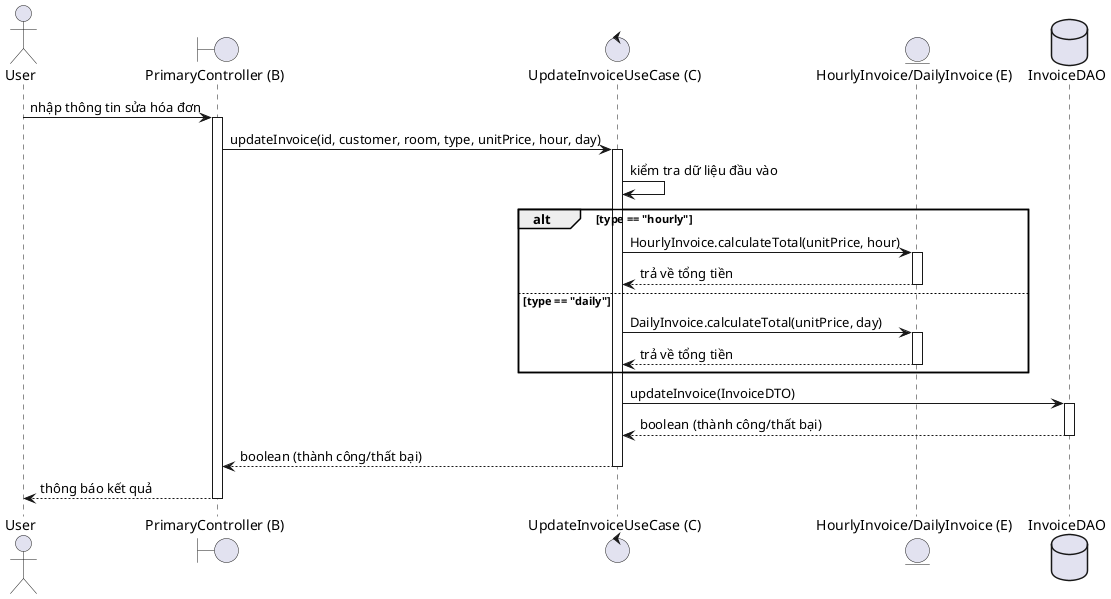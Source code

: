@startuml UpdateInvoiceSequence
actor "User" as User
boundary "PrimaryController (B)" as Boundary
control "UpdateInvoiceUseCase (C)" as Control
entity "HourlyInvoice/DailyInvoice (E)" as InvoiceEntity
database "InvoiceDAO" as DAO

User -> Boundary : nhập thông tin sửa hóa đơn
activate Boundary
Boundary -> Control : updateInvoice(id, customer, room, type, unitPrice, hour, day)
activate Control
Control -> Control : kiểm tra dữ liệu đầu vào
alt type == "hourly"
    Control -> InvoiceEntity : HourlyInvoice.calculateTotal(unitPrice, hour)
    activate InvoiceEntity
    InvoiceEntity --> Control : trả về tổng tiền
    deactivate InvoiceEntity
else type == "daily"
    Control -> InvoiceEntity : DailyInvoice.calculateTotal(unitPrice, day)
    activate InvoiceEntity
    InvoiceEntity --> Control : trả về tổng tiền
    deactivate InvoiceEntity
end
Control -> DAO : updateInvoice(InvoiceDTO)
activate DAO
DAO --> Control : boolean (thành công/thất bại)
deactivate DAO
Control --> Boundary : boolean (thành công/thất bại)
deactivate Control
Boundary --> User : thông báo kết quả
deactivate Boundary
@enduml
